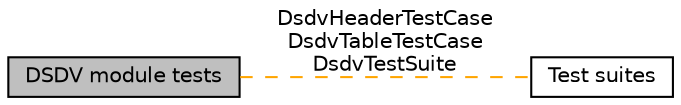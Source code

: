 digraph "DSDV module tests"
{
  edge [fontname="Helvetica",fontsize="10",labelfontname="Helvetica",labelfontsize="10"];
  node [fontname="Helvetica",fontsize="10",shape=box];
  rankdir=LR;
  Node2 [label="Test suites",height=0.2,width=0.4,color="black", fillcolor="white", style="filled",URL="$group__tests.html",tooltip="All test suites."];
  Node1 [label="DSDV module tests",height=0.2,width=0.4,color="black", fillcolor="grey75", style="filled", fontcolor="black",tooltip=" "];
  Node1->Node2 [shape=plaintext, label="DsdvHeaderTestCase\nDsdvTableTestCase\nDsdvTestSuite", color="orange", dir="none", style="dashed"];
}
